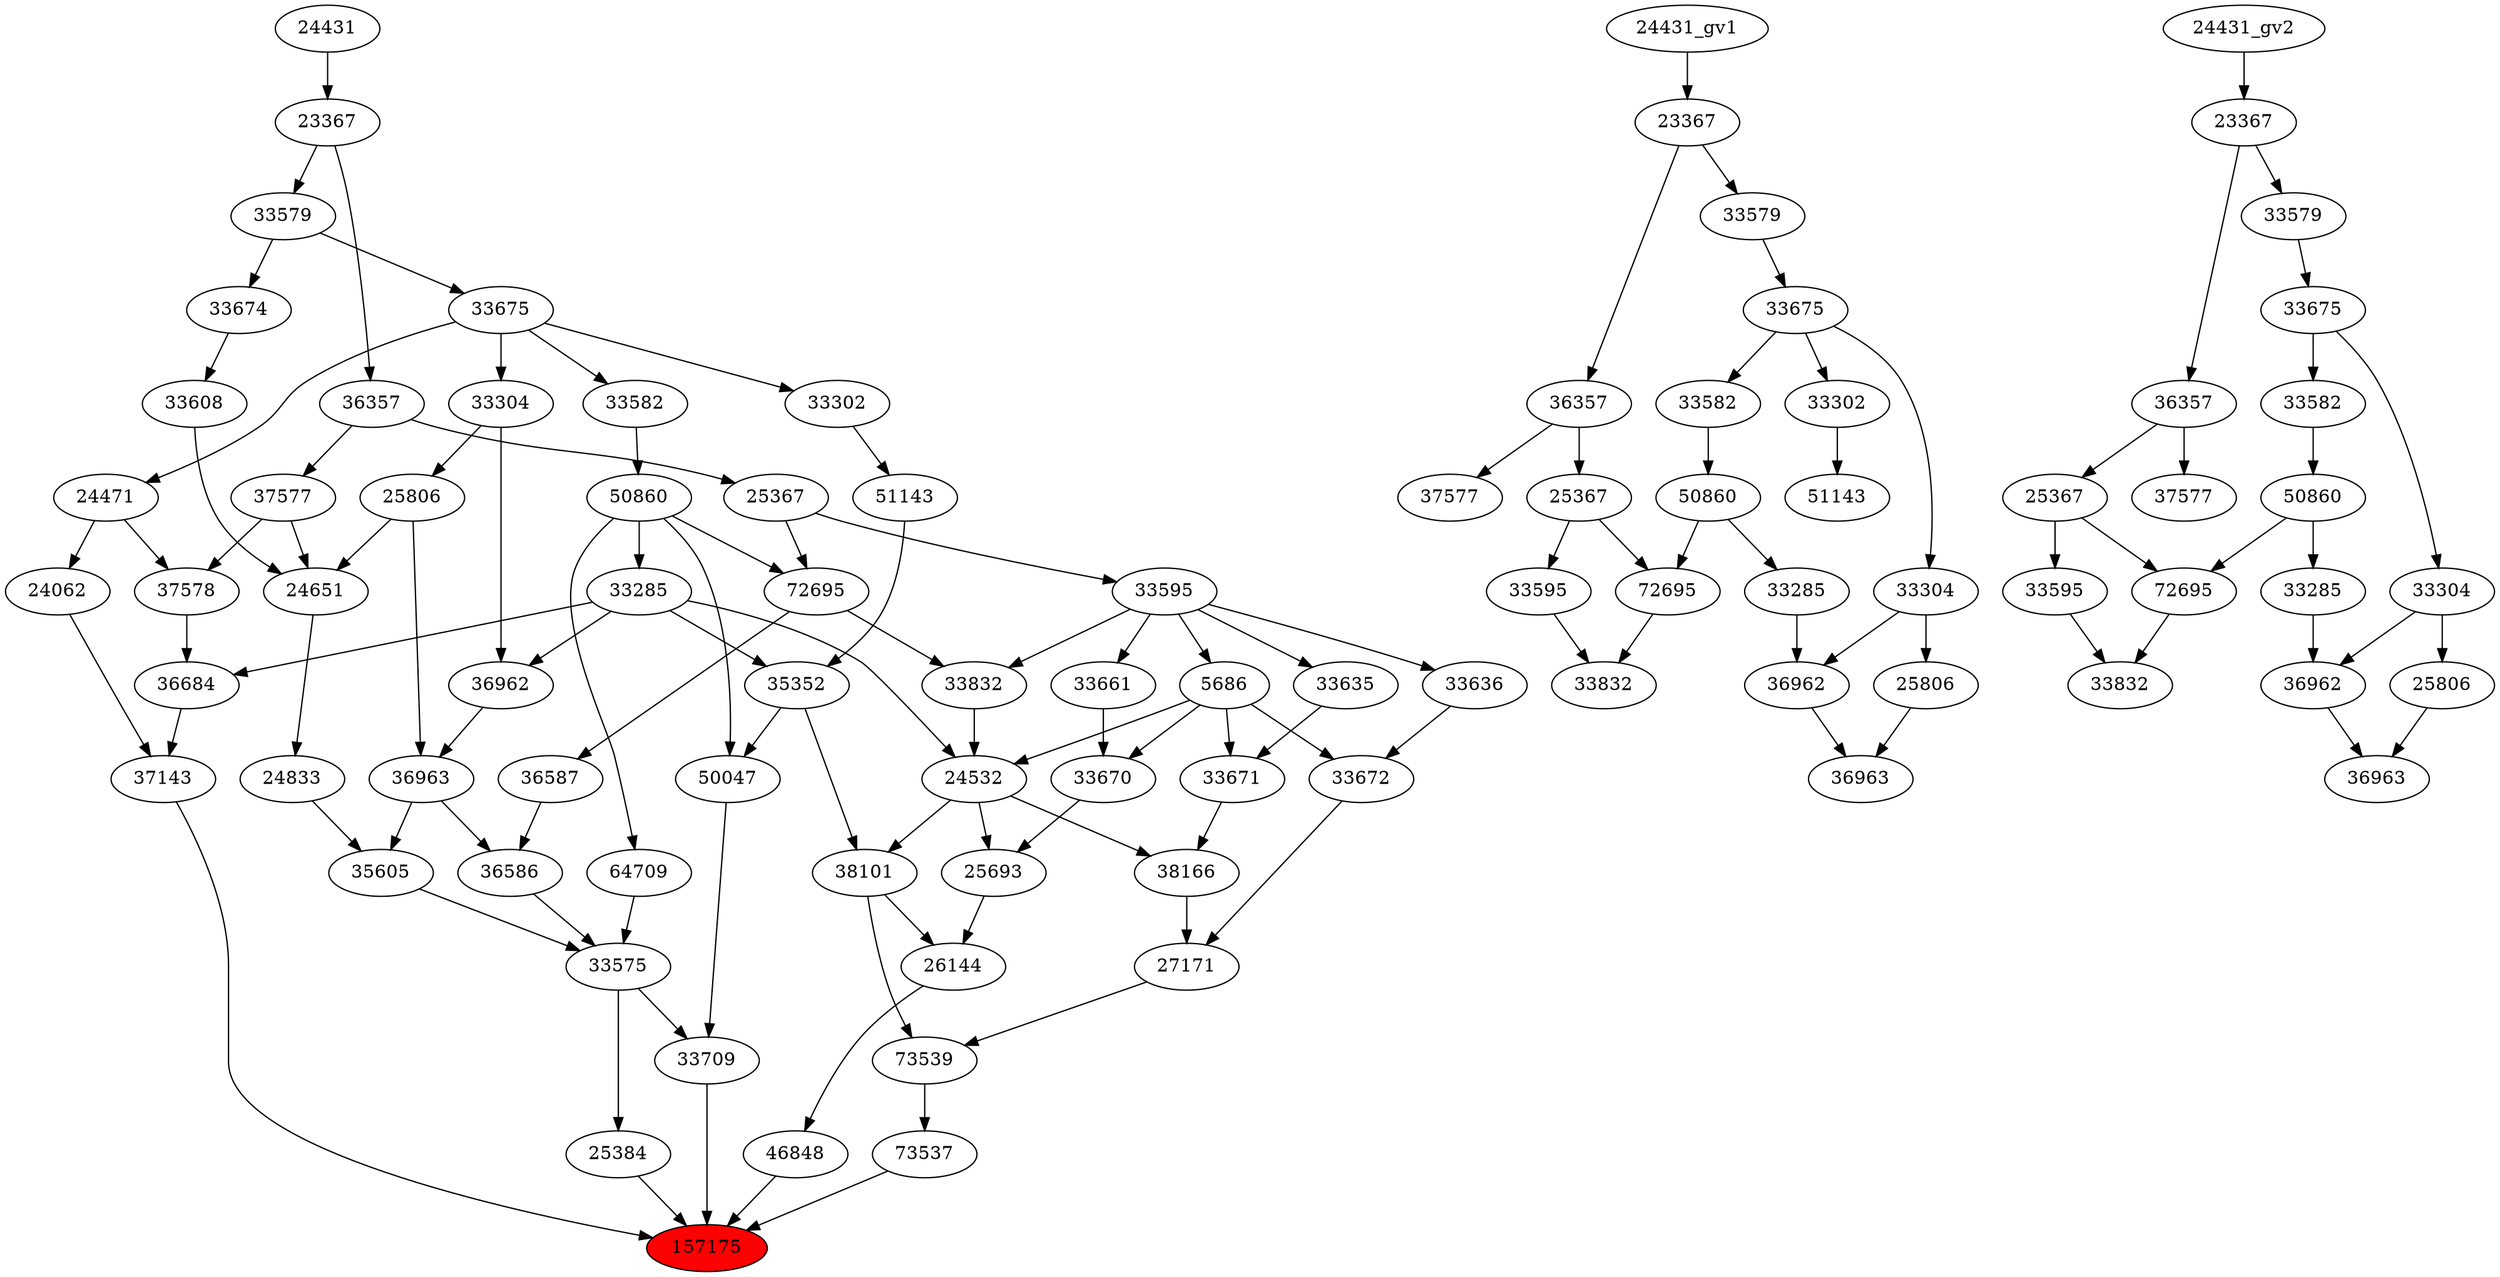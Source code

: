strict digraph root {
	node [label="\N"];
	{
		node [fillcolor="",
			label="\N",
			style=""
		];
		157175		 [fillcolor=red,
			label=157175,
			style=filled];
		37143		 [label=37143];
		37143 -> 157175;
		25384		 [label=25384];
		25384 -> 157175;
		33709		 [label=33709];
		33709 -> 157175;
		73537		 [label=73537];
		73537 -> 157175;
		46848		 [label=46848];
		46848 -> 157175;
		36684		 [label=36684];
		36684 -> 37143;
		24062		 [label=24062];
		24062 -> 37143;
		33575		 [label=33575];
		33575 -> 25384;
		33575 -> 33709;
		50047		 [label=50047];
		50047 -> 33709;
		73539		 [label=73539];
		73539 -> 73537;
		26144		 [label=26144];
		26144 -> 46848;
		33285		 [label=33285];
		33285 -> 36684;
		35352		 [label=35352];
		33285 -> 35352;
		24532		 [label=24532];
		33285 -> 24532;
		36962		 [label=36962];
		33285 -> 36962;
		37578		 [label=37578];
		37578 -> 36684;
		24471		 [label=24471];
		24471 -> 24062;
		24471 -> 37578;
		36586		 [label=36586];
		36586 -> 33575;
		35605		 [label=35605];
		35605 -> 33575;
		64709		 [label=64709];
		64709 -> 33575;
		35352 -> 50047;
		38101		 [label=38101];
		35352 -> 38101;
		50860		 [label=50860];
		50860 -> 50047;
		50860 -> 33285;
		50860 -> 64709;
		72695		 [label=72695];
		50860 -> 72695;
		27171		 [label=27171];
		27171 -> 73539;
		38101 -> 73539;
		38101 -> 26144;
		25693		 [label=25693];
		25693 -> 26144;
		37577		 [label=37577];
		37577 -> 37578;
		24651		 [label=24651];
		37577 -> 24651;
		33675		 [label=33675];
		33675 -> 24471;
		33582		 [label=33582];
		33675 -> 33582;
		33302		 [label=33302];
		33675 -> 33302;
		33304		 [label=33304];
		33675 -> 33304;
		36587		 [label=36587];
		36587 -> 36586;
		36963		 [label=36963];
		36963 -> 36586;
		36963 -> 35605;
		24833		 [label=24833];
		24833 -> 35605;
		51143		 [label=51143];
		51143 -> 35352;
		33582 -> 50860;
		33672		 [label=33672];
		33672 -> 27171;
		38166		 [label=38166];
		38166 -> 27171;
		24532 -> 38101;
		24532 -> 25693;
		24532 -> 38166;
		33670		 [label=33670];
		33670 -> 25693;
		36357		 [label=36357];
		36357 -> 37577;
		25367		 [label=25367];
		36357 -> 25367;
		33579		 [label=33579];
		33579 -> 33675;
		33674		 [label=33674];
		33579 -> 33674;
		72695 -> 36587;
		33832		 [label=33832];
		72695 -> 33832;
		36962 -> 36963;
		25806		 [label=25806];
		25806 -> 36963;
		25806 -> 24651;
		24651 -> 24833;
		33302 -> 51143;
		33636		 [label=33636];
		33636 -> 33672;
		5686		 [label=5686];
		5686 -> 33672;
		5686 -> 24532;
		5686 -> 33670;
		33671		 [label=33671];
		5686 -> 33671;
		33671 -> 38166;
		33832 -> 24532;
		33661		 [label=33661];
		33661 -> 33670;
		23367		 [label=23367];
		23367 -> 36357;
		23367 -> 33579;
		25367 -> 72695;
		33595		 [label=33595];
		25367 -> 33595;
		33304 -> 36962;
		33304 -> 25806;
		33608		 [label=33608];
		33608 -> 24651;
		33595 -> 33636;
		33595 -> 5686;
		33595 -> 33832;
		33595 -> 33661;
		33635		 [label=33635];
		33595 -> 33635;
		33635 -> 33671;
		24431		 [label=24431];
		24431 -> 23367;
		33674 -> 33608;
	}
	{
		node [label="\N"];
		"33285_gv1"		 [label=33285];
		"36962_gv1"		 [label=36962];
		"33285_gv1" -> "36962_gv1";
		"50860_gv1"		 [label=50860];
		"50860_gv1" -> "33285_gv1";
		"72695_gv1"		 [label=72695];
		"50860_gv1" -> "72695_gv1";
		"33582_gv1"		 [label=33582];
		"33582_gv1" -> "50860_gv1";
		"37577_gv1"		 [label=37577];
		"36357_gv1"		 [label=36357];
		"36357_gv1" -> "37577_gv1";
		"25367_gv1"		 [label=25367];
		"36357_gv1" -> "25367_gv1";
		"33675_gv1"		 [label=33675];
		"33675_gv1" -> "33582_gv1";
		"33302_gv1"		 [label=33302];
		"33675_gv1" -> "33302_gv1";
		"33304_gv1"		 [label=33304];
		"33675_gv1" -> "33304_gv1";
		"33579_gv1"		 [label=33579];
		"33579_gv1" -> "33675_gv1";
		"36963_gv1"		 [label=36963];
		"36962_gv1" -> "36963_gv1";
		"25806_gv1"		 [label=25806];
		"25806_gv1" -> "36963_gv1";
		"51143_gv1"		 [label=51143];
		"33302_gv1" -> "51143_gv1";
		"23367_gv1"		 [label=23367];
		"23367_gv1" -> "36357_gv1";
		"23367_gv1" -> "33579_gv1";
		"33832_gv1"		 [label=33832];
		"72695_gv1" -> "33832_gv1";
		"25367_gv1" -> "72695_gv1";
		"33595_gv1"		 [label=33595];
		"25367_gv1" -> "33595_gv1";
		"33304_gv1" -> "36962_gv1";
		"33304_gv1" -> "25806_gv1";
		"33595_gv1" -> "33832_gv1";
		"24431_gv1" -> "23367_gv1";
	}
	{
		node [label="\N"];
		"33832_gv2"		 [label=33832];
		"72695_gv2"		 [label=72695];
		"72695_gv2" -> "33832_gv2";
		"33595_gv2"		 [label=33595];
		"33595_gv2" -> "33832_gv2";
		"50860_gv2"		 [label=50860];
		"50860_gv2" -> "72695_gv2";
		"33285_gv2"		 [label=33285];
		"50860_gv2" -> "33285_gv2";
		"33582_gv2"		 [label=33582];
		"33582_gv2" -> "50860_gv2";
		"36963_gv2"		 [label=36963];
		"36962_gv2"		 [label=36962];
		"36962_gv2" -> "36963_gv2";
		"25806_gv2"		 [label=25806];
		"25806_gv2" -> "36963_gv2";
		"25367_gv2"		 [label=25367];
		"25367_gv2" -> "72695_gv2";
		"25367_gv2" -> "33595_gv2";
		"33304_gv2"		 [label=33304];
		"33304_gv2" -> "36962_gv2";
		"33304_gv2" -> "25806_gv2";
		"37577_gv2"		 [label=37577];
		"36357_gv2"		 [label=36357];
		"36357_gv2" -> "25367_gv2";
		"36357_gv2" -> "37577_gv2";
		"33675_gv2"		 [label=33675];
		"33675_gv2" -> "33582_gv2";
		"33675_gv2" -> "33304_gv2";
		"33285_gv2" -> "36962_gv2";
		"23367_gv2"		 [label=23367];
		"23367_gv2" -> "36357_gv2";
		"33579_gv2"		 [label=33579];
		"23367_gv2" -> "33579_gv2";
		"33579_gv2" -> "33675_gv2";
		"24431_gv2" -> "23367_gv2";
	}
}

